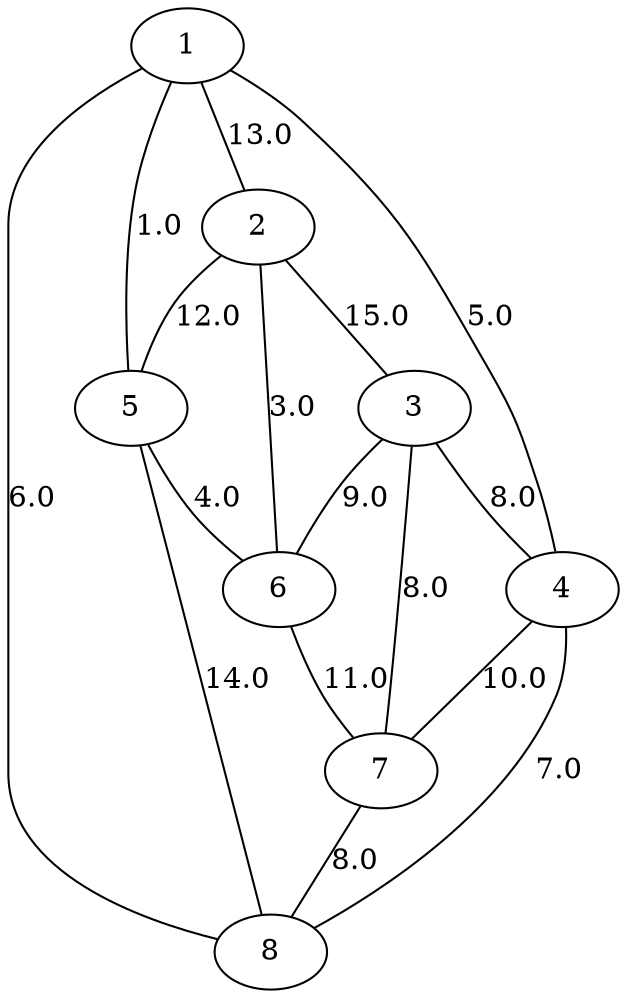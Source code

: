 graph G {1 -- 2[label=13.0]
1 -- 5[label=1.0]
1 -- 8[label=6.0]
1 -- 4[label=5.0]
2 -- 5[label=12.0]
2 -- 6[label=3.0]
2 -- 3[label=15.0]
3 -- 6[label=9.0]
3 -- 7[label=8.0]
3 -- 4[label=8.0]
4 -- 7[label=10.0]
4 -- 8[label=7.0]
5 -- 6[label=4.0]
6 -- 7[label=11.0]
7 -- 8[label=8.0]
8 -- 5[label=14.0]

}
